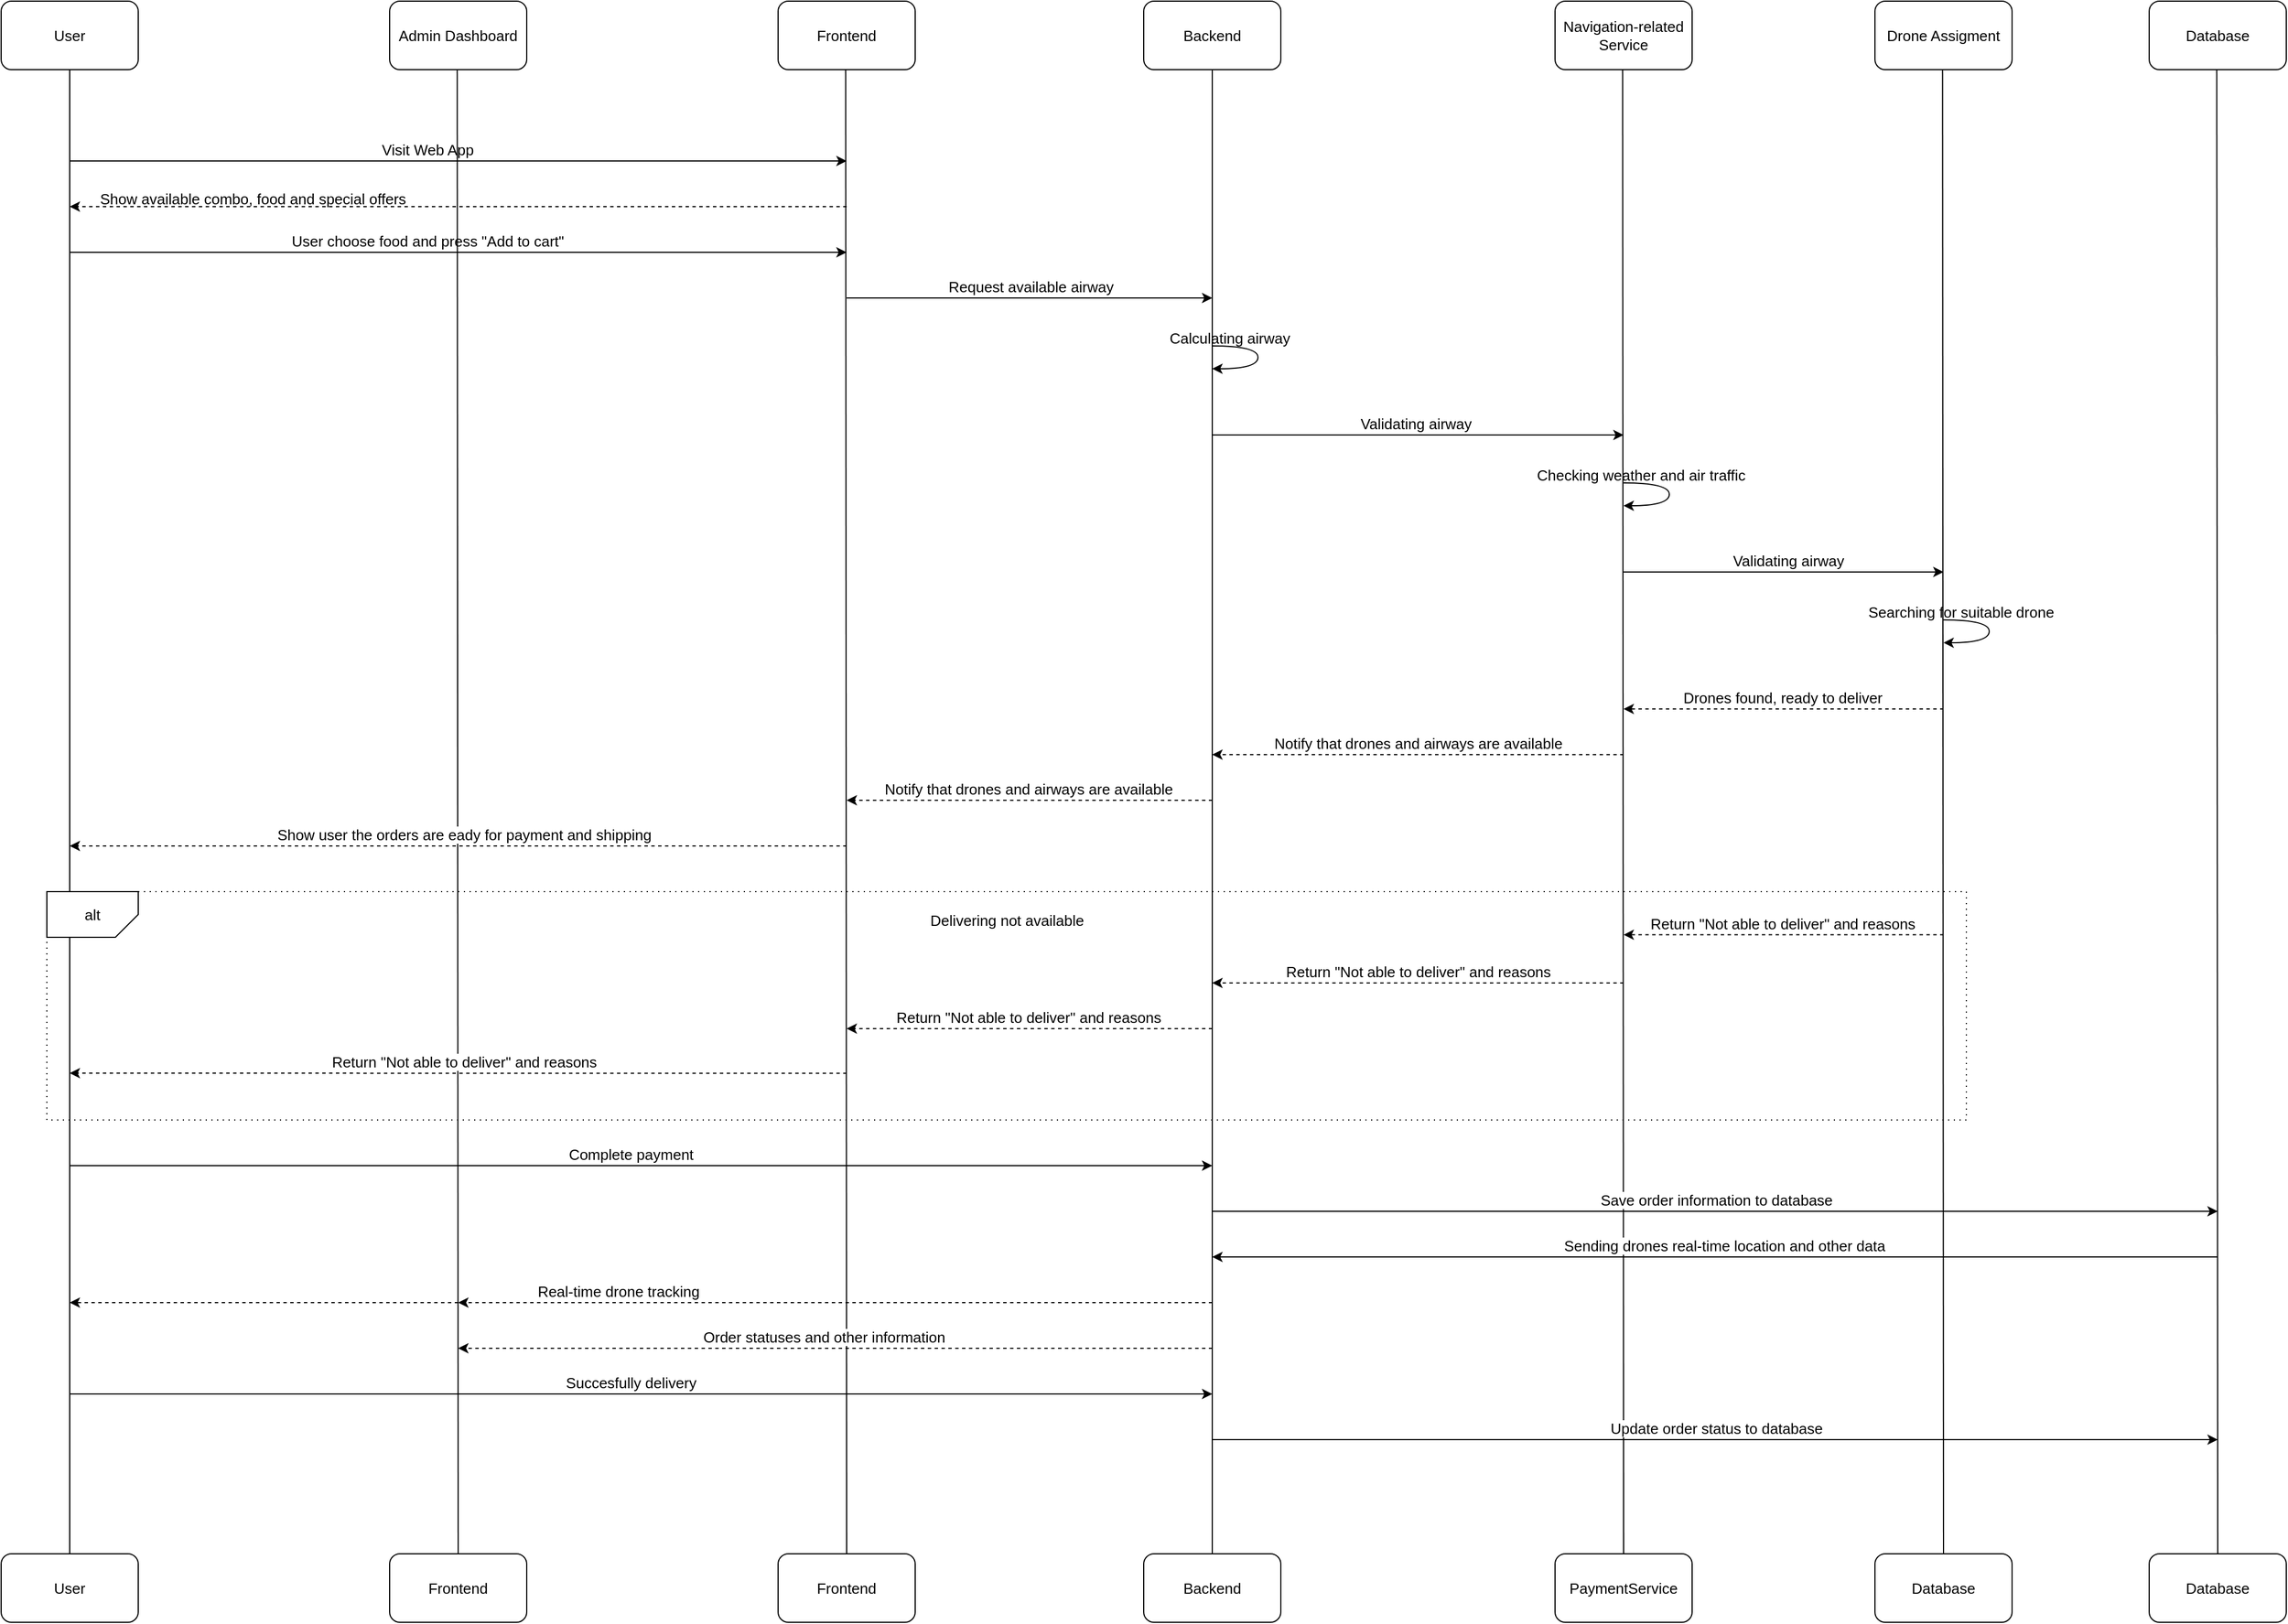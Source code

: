 <mxfile version="28.2.5">
  <diagram name="Page-1" id="935gk-mgyDyj7o7sxAbQ">
    <mxGraphModel dx="2471" dy="1357" grid="1" gridSize="10" guides="1" tooltips="1" connect="1" arrows="1" fold="1" page="1" pageScale="1" pageWidth="2000" pageHeight="2000" math="0" shadow="0">
      <root>
        <mxCell id="0" />
        <mxCell id="1" parent="0" />
        <mxCell id="0PlHV3OxmcAFYTyNckas-52" value="" style="rounded=0;whiteSpace=wrap;html=1;fillColor=none;dashed=1;dashPattern=1 4;fontSize=13;" vertex="1" parent="1">
          <mxGeometry x="160" y="920" width="1680" height="200" as="geometry" />
        </mxCell>
        <mxCell id="0PlHV3OxmcAFYTyNckas-15" value="" style="endArrow=classic;html=1;rounded=0;fontSize=13;" edge="1" parent="1">
          <mxGeometry width="50" height="50" relative="1" as="geometry">
            <mxPoint x="180" y="280" as="sourcePoint" />
            <mxPoint x="860" y="280" as="targetPoint" />
          </mxGeometry>
        </mxCell>
        <mxCell id="0PlHV3OxmcAFYTyNckas-16" value="Visit Web App" style="edgeLabel;html=1;align=center;verticalAlign=middle;resizable=0;points=[];fontSize=13;" vertex="1" connectable="0" parent="0PlHV3OxmcAFYTyNckas-15">
          <mxGeometry x="-0.158" y="5" relative="1" as="geometry">
            <mxPoint x="26" y="-5" as="offset" />
          </mxGeometry>
        </mxCell>
        <mxCell id="0PlHV3OxmcAFYTyNckas-18" value="" style="endArrow=classic;html=1;rounded=0;dashed=1;fontSize=13;" edge="1" parent="1">
          <mxGeometry width="50" height="50" relative="1" as="geometry">
            <mxPoint x="860" y="320" as="sourcePoint" />
            <mxPoint x="180" y="320" as="targetPoint" />
          </mxGeometry>
        </mxCell>
        <mxCell id="0PlHV3OxmcAFYTyNckas-19" value="Show available combo, food and special offers" style="text;html=1;align=center;verticalAlign=middle;resizable=0;points=[];autosize=1;strokeColor=none;fillColor=none;fontSize=13;" vertex="1" parent="1">
          <mxGeometry x="195" y="298" width="290" height="30" as="geometry" />
        </mxCell>
        <mxCell id="0PlHV3OxmcAFYTyNckas-7" value="" style="endArrow=none;html=1;rounded=0;entryX=0.5;entryY=1;entryDx=0;entryDy=0;movable=1;resizable=1;rotatable=1;deletable=1;editable=1;locked=0;connectable=1;exitX=0.5;exitY=0;exitDx=0;exitDy=0;fontSize=13;" edge="1" parent="1" source="0PlHV3OxmcAFYTyNckas-80" target="0PlHV3OxmcAFYTyNckas-1">
          <mxGeometry width="50" height="50" relative="1" as="geometry">
            <mxPoint x="180" y="1480" as="sourcePoint" />
            <mxPoint x="500" y="390" as="targetPoint" />
          </mxGeometry>
        </mxCell>
        <mxCell id="0PlHV3OxmcAFYTyNckas-1" value="User" style="rounded=1;whiteSpace=wrap;html=1;movable=1;resizable=1;rotatable=1;deletable=1;editable=1;locked=0;connectable=1;fontSize=13;" vertex="1" parent="1">
          <mxGeometry x="120" y="140" width="120" height="60" as="geometry" />
        </mxCell>
        <mxCell id="0PlHV3OxmcAFYTyNckas-2" value="Frontend" style="rounded=1;whiteSpace=wrap;html=1;movable=1;resizable=1;rotatable=1;deletable=1;editable=1;locked=0;connectable=1;fontSize=13;" vertex="1" parent="1">
          <mxGeometry x="800" y="140" width="120" height="60" as="geometry" />
        </mxCell>
        <mxCell id="0PlHV3OxmcAFYTyNckas-3" value="Backend" style="rounded=1;whiteSpace=wrap;html=1;movable=1;resizable=1;rotatable=1;deletable=1;editable=1;locked=0;connectable=1;fontSize=13;" vertex="1" parent="1">
          <mxGeometry x="1120" y="140" width="120" height="60" as="geometry" />
        </mxCell>
        <mxCell id="0PlHV3OxmcAFYTyNckas-4" value="Navigation-related Service" style="rounded=1;whiteSpace=wrap;html=1;movable=1;resizable=1;rotatable=1;deletable=1;editable=1;locked=0;connectable=1;fontSize=13;" vertex="1" parent="1">
          <mxGeometry x="1480" y="140" width="120" height="60" as="geometry" />
        </mxCell>
        <mxCell id="0PlHV3OxmcAFYTyNckas-6" value="Database" style="rounded=1;whiteSpace=wrap;html=1;movable=1;resizable=1;rotatable=1;deletable=1;editable=1;locked=0;connectable=1;fontSize=13;" vertex="1" parent="1">
          <mxGeometry x="2000" y="140" width="120" height="60" as="geometry" />
        </mxCell>
        <mxCell id="0PlHV3OxmcAFYTyNckas-8" value="" style="endArrow=none;html=1;rounded=0;entryX=0.5;entryY=1;entryDx=0;entryDy=0;movable=1;resizable=1;rotatable=1;deletable=1;editable=1;locked=0;connectable=1;exitX=0.5;exitY=0;exitDx=0;exitDy=0;fontSize=13;" edge="1" parent="1" source="0PlHV3OxmcAFYTyNckas-81">
          <mxGeometry width="50" height="50" relative="1" as="geometry">
            <mxPoint x="859" y="1480" as="sourcePoint" />
            <mxPoint x="859.17" y="200" as="targetPoint" />
          </mxGeometry>
        </mxCell>
        <mxCell id="0PlHV3OxmcAFYTyNckas-9" value="" style="endArrow=none;html=1;rounded=0;entryX=0.5;entryY=1;entryDx=0;entryDy=0;movable=1;resizable=1;rotatable=1;deletable=1;editable=1;locked=0;connectable=1;exitX=0.5;exitY=0;exitDx=0;exitDy=0;fontSize=13;" edge="1" parent="1" source="0PlHV3OxmcAFYTyNckas-82">
          <mxGeometry width="50" height="50" relative="1" as="geometry">
            <mxPoint x="1180" y="1480" as="sourcePoint" />
            <mxPoint x="1180" y="200" as="targetPoint" />
          </mxGeometry>
        </mxCell>
        <mxCell id="0PlHV3OxmcAFYTyNckas-10" value="" style="endArrow=none;html=1;rounded=0;entryX=0.5;entryY=1;entryDx=0;entryDy=0;movable=1;resizable=1;rotatable=1;deletable=1;editable=1;locked=0;connectable=1;exitX=0.5;exitY=0;exitDx=0;exitDy=0;fontSize=13;" edge="1" parent="1" source="0PlHV3OxmcAFYTyNckas-83">
          <mxGeometry width="50" height="50" relative="1" as="geometry">
            <mxPoint x="1540" y="1480" as="sourcePoint" />
            <mxPoint x="1539.17" y="200" as="targetPoint" />
          </mxGeometry>
        </mxCell>
        <mxCell id="0PlHV3OxmcAFYTyNckas-12" value="" style="endArrow=none;html=1;rounded=0;entryX=0.5;entryY=1;entryDx=0;entryDy=0;movable=1;resizable=1;rotatable=1;deletable=1;editable=1;locked=0;connectable=1;exitX=0.5;exitY=0;exitDx=0;exitDy=0;fontSize=13;" edge="1" parent="1" source="0PlHV3OxmcAFYTyNckas-85">
          <mxGeometry width="50" height="50" relative="1" as="geometry">
            <mxPoint x="2059" y="1480" as="sourcePoint" />
            <mxPoint x="2059.17" y="200" as="targetPoint" />
          </mxGeometry>
        </mxCell>
        <mxCell id="0PlHV3OxmcAFYTyNckas-20" value="" style="endArrow=classic;html=1;rounded=0;movable=1;resizable=1;rotatable=1;deletable=1;editable=1;locked=0;connectable=1;fontSize=13;" edge="1" parent="1">
          <mxGeometry width="50" height="50" relative="1" as="geometry">
            <mxPoint x="180" y="360" as="sourcePoint" />
            <mxPoint x="860" y="360" as="targetPoint" />
          </mxGeometry>
        </mxCell>
        <mxCell id="0PlHV3OxmcAFYTyNckas-21" value="User choose food and press &quot;Add to cart&quot;" style="edgeLabel;html=1;align=center;verticalAlign=middle;resizable=0;points=[];fontSize=13;" vertex="1" connectable="0" parent="0PlHV3OxmcAFYTyNckas-20">
          <mxGeometry x="-0.158" y="5" relative="1" as="geometry">
            <mxPoint x="26" y="-5" as="offset" />
          </mxGeometry>
        </mxCell>
        <mxCell id="0PlHV3OxmcAFYTyNckas-23" value="" style="endArrow=classic;html=1;rounded=0;movable=1;resizable=1;rotatable=1;deletable=1;editable=1;locked=0;connectable=1;fontSize=13;" edge="1" parent="1">
          <mxGeometry width="50" height="50" relative="1" as="geometry">
            <mxPoint x="860" y="400" as="sourcePoint" />
            <mxPoint x="1180" y="400" as="targetPoint" />
          </mxGeometry>
        </mxCell>
        <mxCell id="0PlHV3OxmcAFYTyNckas-24" value="Request available airway" style="edgeLabel;html=1;align=center;verticalAlign=middle;resizable=0;points=[];fontSize=13;" vertex="1" connectable="0" parent="0PlHV3OxmcAFYTyNckas-23">
          <mxGeometry x="-0.158" y="5" relative="1" as="geometry">
            <mxPoint x="26" y="-5" as="offset" />
          </mxGeometry>
        </mxCell>
        <mxCell id="0PlHV3OxmcAFYTyNckas-29" value="" style="group;fontSize=13;" vertex="1" connectable="0" parent="1">
          <mxGeometry x="1130" y="420" width="135" height="42" as="geometry" />
        </mxCell>
        <mxCell id="0PlHV3OxmcAFYTyNckas-26" value="" style="endArrow=classic;html=1;rounded=0;edgeStyle=orthogonalEdgeStyle;curved=1;fontSize=13;" edge="1" parent="0PlHV3OxmcAFYTyNckas-29">
          <mxGeometry width="50" height="50" relative="1" as="geometry">
            <mxPoint x="50" y="22" as="sourcePoint" />
            <mxPoint x="50" y="42" as="targetPoint" />
            <Array as="points">
              <mxPoint x="90" y="22" />
              <mxPoint x="90" y="42" />
            </Array>
          </mxGeometry>
        </mxCell>
        <mxCell id="0PlHV3OxmcAFYTyNckas-28" value="Calculating airway" style="text;html=1;align=center;verticalAlign=middle;resizable=0;points=[];autosize=1;strokeColor=none;fillColor=none;fontSize=13;" vertex="1" parent="0PlHV3OxmcAFYTyNckas-29">
          <mxGeometry width="130" height="30" as="geometry" />
        </mxCell>
        <mxCell id="0PlHV3OxmcAFYTyNckas-31" value="" style="endArrow=classic;html=1;rounded=0;movable=1;resizable=1;rotatable=1;deletable=1;editable=1;locked=0;connectable=1;fontSize=13;" edge="1" parent="1">
          <mxGeometry width="50" height="50" relative="1" as="geometry">
            <mxPoint x="1180" y="520" as="sourcePoint" />
            <mxPoint x="1540" y="520" as="targetPoint" />
          </mxGeometry>
        </mxCell>
        <mxCell id="0PlHV3OxmcAFYTyNckas-32" value="Validating airway" style="edgeLabel;html=1;align=center;verticalAlign=middle;resizable=0;points=[];fontSize=13;" vertex="1" connectable="0" parent="0PlHV3OxmcAFYTyNckas-31">
          <mxGeometry x="-0.158" y="5" relative="1" as="geometry">
            <mxPoint x="26" y="-5" as="offset" />
          </mxGeometry>
        </mxCell>
        <mxCell id="0PlHV3OxmcAFYTyNckas-54" value="alt" style="shape=card;whiteSpace=wrap;html=1;direction=south;flipV=1;fillColor=default;size=20;fontSize=13;" vertex="1" parent="1">
          <mxGeometry x="160" y="920" width="80" height="40" as="geometry" />
        </mxCell>
        <mxCell id="0PlHV3OxmcAFYTyNckas-61" value="Delivering not available" style="text;html=1;align=center;verticalAlign=middle;resizable=0;points=[];autosize=1;strokeColor=none;fillColor=none;fontSize=13;" vertex="1" parent="1">
          <mxGeometry x="920" y="930" width="160" height="30" as="geometry" />
        </mxCell>
        <mxCell id="0PlHV3OxmcAFYTyNckas-75" value="" style="endArrow=classic;html=1;rounded=0;movable=1;resizable=1;rotatable=1;deletable=1;editable=1;locked=0;connectable=1;fontSize=13;" edge="1" parent="1">
          <mxGeometry width="50" height="50" relative="1" as="geometry">
            <mxPoint x="180" y="1160" as="sourcePoint" />
            <mxPoint x="1180" y="1160" as="targetPoint" />
          </mxGeometry>
        </mxCell>
        <mxCell id="0PlHV3OxmcAFYTyNckas-76" value="Complete payment" style="edgeLabel;html=1;align=center;verticalAlign=middle;resizable=0;points=[];fontSize=13;" vertex="1" connectable="0" parent="0PlHV3OxmcAFYTyNckas-75">
          <mxGeometry x="-0.158" y="5" relative="1" as="geometry">
            <mxPoint x="70" y="-5" as="offset" />
          </mxGeometry>
        </mxCell>
        <mxCell id="0PlHV3OxmcAFYTyNckas-80" value="User" style="rounded=1;whiteSpace=wrap;html=1;movable=1;resizable=1;rotatable=1;deletable=1;editable=1;locked=0;connectable=1;fontSize=13;" vertex="1" parent="1">
          <mxGeometry x="120" y="1500" width="120" height="60" as="geometry" />
        </mxCell>
        <mxCell id="0PlHV3OxmcAFYTyNckas-81" value="Frontend" style="rounded=1;whiteSpace=wrap;html=1;movable=1;resizable=1;rotatable=1;deletable=1;editable=1;locked=0;connectable=1;fontSize=13;" vertex="1" parent="1">
          <mxGeometry x="800" y="1500" width="120" height="60" as="geometry" />
        </mxCell>
        <mxCell id="0PlHV3OxmcAFYTyNckas-82" value="Backend" style="rounded=1;whiteSpace=wrap;html=1;movable=1;resizable=1;rotatable=1;deletable=1;editable=1;locked=0;connectable=1;fontSize=13;" vertex="1" parent="1">
          <mxGeometry x="1120" y="1500" width="120" height="60" as="geometry" />
        </mxCell>
        <mxCell id="0PlHV3OxmcAFYTyNckas-83" value="PaymentService" style="rounded=1;whiteSpace=wrap;html=1;movable=1;resizable=1;rotatable=1;deletable=1;editable=1;locked=0;connectable=1;fontSize=13;" vertex="1" parent="1">
          <mxGeometry x="1480" y="1500" width="120" height="60" as="geometry" />
        </mxCell>
        <mxCell id="0PlHV3OxmcAFYTyNckas-85" value="Database" style="rounded=1;whiteSpace=wrap;html=1;movable=1;resizable=1;rotatable=1;deletable=1;editable=1;locked=0;connectable=1;fontSize=13;" vertex="1" parent="1">
          <mxGeometry x="2000" y="1500" width="120" height="60" as="geometry" />
        </mxCell>
        <mxCell id="0PlHV3OxmcAFYTyNckas-86" value="Drone Assigment" style="rounded=1;whiteSpace=wrap;html=1;movable=1;resizable=1;rotatable=1;deletable=1;editable=1;locked=0;connectable=1;fontSize=13;" vertex="1" parent="1">
          <mxGeometry x="1760" y="140" width="120" height="60" as="geometry" />
        </mxCell>
        <mxCell id="0PlHV3OxmcAFYTyNckas-87" value="" style="endArrow=none;html=1;rounded=0;entryX=0.5;entryY=1;entryDx=0;entryDy=0;movable=1;resizable=1;rotatable=1;deletable=1;editable=1;locked=0;connectable=1;exitX=0.5;exitY=0;exitDx=0;exitDy=0;fontSize=13;" edge="1" parent="1" source="0PlHV3OxmcAFYTyNckas-88">
          <mxGeometry width="50" height="50" relative="1" as="geometry">
            <mxPoint x="1819" y="1480" as="sourcePoint" />
            <mxPoint x="1819.17" y="200" as="targetPoint" />
          </mxGeometry>
        </mxCell>
        <mxCell id="0PlHV3OxmcAFYTyNckas-88" value="Database" style="rounded=1;whiteSpace=wrap;html=1;movable=1;resizable=1;rotatable=1;deletable=1;editable=1;locked=0;connectable=1;fontSize=13;" vertex="1" parent="1">
          <mxGeometry x="1760" y="1500" width="120" height="60" as="geometry" />
        </mxCell>
        <mxCell id="0PlHV3OxmcAFYTyNckas-93" value="Admin Dashboard" style="rounded=1;whiteSpace=wrap;html=1;movable=1;resizable=1;rotatable=1;deletable=1;editable=1;locked=0;connectable=1;fontSize=13;" vertex="1" parent="1">
          <mxGeometry x="460" y="140" width="120" height="60" as="geometry" />
        </mxCell>
        <mxCell id="0PlHV3OxmcAFYTyNckas-94" value="" style="endArrow=none;html=1;rounded=0;entryX=0.5;entryY=1;entryDx=0;entryDy=0;movable=1;resizable=1;rotatable=1;deletable=1;editable=1;locked=0;connectable=1;exitX=0.5;exitY=0;exitDx=0;exitDy=0;fontSize=13;" edge="1" parent="1" source="0PlHV3OxmcAFYTyNckas-95">
          <mxGeometry width="50" height="50" relative="1" as="geometry">
            <mxPoint x="519" y="1480" as="sourcePoint" />
            <mxPoint x="519.17" y="200" as="targetPoint" />
          </mxGeometry>
        </mxCell>
        <mxCell id="0PlHV3OxmcAFYTyNckas-95" value="Frontend" style="rounded=1;whiteSpace=wrap;html=1;movable=1;resizable=1;rotatable=1;deletable=1;editable=1;locked=0;connectable=1;fontSize=13;" vertex="1" parent="1">
          <mxGeometry x="460" y="1500" width="120" height="60" as="geometry" />
        </mxCell>
        <mxCell id="0PlHV3OxmcAFYTyNckas-96" value="" style="group;fontSize=13;" vertex="1" connectable="0" parent="1">
          <mxGeometry x="1490" y="540" width="170" height="42" as="geometry" />
        </mxCell>
        <mxCell id="0PlHV3OxmcAFYTyNckas-97" value="" style="endArrow=classic;html=1;rounded=0;edgeStyle=orthogonalEdgeStyle;curved=1;fontSize=13;" edge="1" parent="0PlHV3OxmcAFYTyNckas-96">
          <mxGeometry width="50" height="50" relative="1" as="geometry">
            <mxPoint x="50" y="22" as="sourcePoint" />
            <mxPoint x="50" y="42" as="targetPoint" />
            <Array as="points">
              <mxPoint x="90" y="22" />
              <mxPoint x="90" y="42" />
            </Array>
          </mxGeometry>
        </mxCell>
        <mxCell id="0PlHV3OxmcAFYTyNckas-98" value="Checking weather and air traffic" style="text;html=1;align=center;verticalAlign=middle;resizable=0;points=[];autosize=1;strokeColor=none;fillColor=none;fontSize=13;" vertex="1" parent="0PlHV3OxmcAFYTyNckas-96">
          <mxGeometry x="-40" width="210" height="30" as="geometry" />
        </mxCell>
        <mxCell id="0PlHV3OxmcAFYTyNckas-99" value="" style="endArrow=classic;html=1;rounded=0;movable=1;resizable=1;rotatable=1;deletable=1;editable=1;locked=0;connectable=1;fontSize=13;" edge="1" parent="1">
          <mxGeometry width="50" height="50" relative="1" as="geometry">
            <mxPoint x="1540" y="640" as="sourcePoint" />
            <mxPoint x="1820" y="640" as="targetPoint" />
          </mxGeometry>
        </mxCell>
        <mxCell id="0PlHV3OxmcAFYTyNckas-100" value="Validating airway" style="edgeLabel;html=1;align=center;verticalAlign=middle;resizable=0;points=[];fontSize=13;" vertex="1" connectable="0" parent="0PlHV3OxmcAFYTyNckas-99">
          <mxGeometry x="-0.158" y="5" relative="1" as="geometry">
            <mxPoint x="26" y="-5" as="offset" />
          </mxGeometry>
        </mxCell>
        <mxCell id="0PlHV3OxmcAFYTyNckas-101" value="" style="group;fontSize=13;" vertex="1" connectable="0" parent="1">
          <mxGeometry x="1770" y="660" width="170" height="42" as="geometry" />
        </mxCell>
        <mxCell id="0PlHV3OxmcAFYTyNckas-102" value="" style="endArrow=classic;html=1;rounded=0;edgeStyle=orthogonalEdgeStyle;curved=1;fontSize=13;" edge="1" parent="0PlHV3OxmcAFYTyNckas-101">
          <mxGeometry width="50" height="50" relative="1" as="geometry">
            <mxPoint x="50" y="22" as="sourcePoint" />
            <mxPoint x="50" y="42" as="targetPoint" />
            <Array as="points">
              <mxPoint x="90" y="22" />
              <mxPoint x="90" y="42" />
            </Array>
          </mxGeometry>
        </mxCell>
        <mxCell id="0PlHV3OxmcAFYTyNckas-103" value="Searching for suitable drone" style="text;html=1;align=center;verticalAlign=middle;resizable=0;points=[];autosize=1;strokeColor=none;fillColor=none;fontSize=13;" vertex="1" parent="0PlHV3OxmcAFYTyNckas-101">
          <mxGeometry x="-30" width="190" height="30" as="geometry" />
        </mxCell>
        <mxCell id="0PlHV3OxmcAFYTyNckas-106" value="" style="endArrow=classic;html=1;rounded=0;fontSize=13;dashed=1;" edge="1" parent="1">
          <mxGeometry width="50" height="50" relative="1" as="geometry">
            <mxPoint x="1820" y="760" as="sourcePoint" />
            <mxPoint x="1540" y="760" as="targetPoint" />
          </mxGeometry>
        </mxCell>
        <mxCell id="0PlHV3OxmcAFYTyNckas-107" value="Drones found, ready to deliver" style="edgeLabel;html=1;align=center;verticalAlign=middle;resizable=0;points=[];fontSize=13;" vertex="1" connectable="0" parent="0PlHV3OxmcAFYTyNckas-106">
          <mxGeometry x="-0.031" y="-4" relative="1" as="geometry">
            <mxPoint x="-6" y="-6" as="offset" />
          </mxGeometry>
        </mxCell>
        <mxCell id="0PlHV3OxmcAFYTyNckas-110" value="" style="endArrow=classic;html=1;rounded=0;fontSize=13;dashed=1;" edge="1" parent="1">
          <mxGeometry width="50" height="50" relative="1" as="geometry">
            <mxPoint x="1540" y="800" as="sourcePoint" />
            <mxPoint x="1180" y="800" as="targetPoint" />
          </mxGeometry>
        </mxCell>
        <mxCell id="0PlHV3OxmcAFYTyNckas-111" value="Notify that drones and airways are available" style="edgeLabel;html=1;align=center;verticalAlign=middle;resizable=0;points=[];fontSize=13;" vertex="1" connectable="0" parent="0PlHV3OxmcAFYTyNckas-110">
          <mxGeometry x="-0.031" y="-4" relative="1" as="geometry">
            <mxPoint x="-6" y="-6" as="offset" />
          </mxGeometry>
        </mxCell>
        <mxCell id="0PlHV3OxmcAFYTyNckas-112" value="" style="endArrow=classic;html=1;rounded=0;fontSize=13;dashed=1;" edge="1" parent="1">
          <mxGeometry width="50" height="50" relative="1" as="geometry">
            <mxPoint x="1180" y="840" as="sourcePoint" />
            <mxPoint x="860" y="840" as="targetPoint" />
          </mxGeometry>
        </mxCell>
        <mxCell id="0PlHV3OxmcAFYTyNckas-113" value="Notify that drones and airways are available" style="edgeLabel;html=1;align=center;verticalAlign=middle;resizable=0;points=[];fontSize=13;" vertex="1" connectable="0" parent="0PlHV3OxmcAFYTyNckas-112">
          <mxGeometry x="-0.031" y="-4" relative="1" as="geometry">
            <mxPoint x="-6" y="-6" as="offset" />
          </mxGeometry>
        </mxCell>
        <mxCell id="0PlHV3OxmcAFYTyNckas-114" value="" style="endArrow=classic;html=1;rounded=0;fontSize=13;dashed=1;" edge="1" parent="1">
          <mxGeometry width="50" height="50" relative="1" as="geometry">
            <mxPoint x="860" y="880" as="sourcePoint" />
            <mxPoint x="180" y="880" as="targetPoint" />
          </mxGeometry>
        </mxCell>
        <mxCell id="0PlHV3OxmcAFYTyNckas-115" value="Show user the orders are eady for payment and shipping" style="edgeLabel;html=1;align=center;verticalAlign=middle;resizable=0;points=[];fontSize=13;" vertex="1" connectable="0" parent="0PlHV3OxmcAFYTyNckas-114">
          <mxGeometry x="-0.031" y="-4" relative="1" as="geometry">
            <mxPoint x="-6" y="-6" as="offset" />
          </mxGeometry>
        </mxCell>
        <mxCell id="0PlHV3OxmcAFYTyNckas-118" value="" style="endArrow=classic;html=1;rounded=0;fontSize=13;dashed=1;" edge="1" parent="1">
          <mxGeometry width="50" height="50" relative="1" as="geometry">
            <mxPoint x="1820" y="957.78" as="sourcePoint" />
            <mxPoint x="1540" y="957.78" as="targetPoint" />
          </mxGeometry>
        </mxCell>
        <mxCell id="0PlHV3OxmcAFYTyNckas-119" value="Return &quot;Not able to deliver&quot; and reasons" style="edgeLabel;html=1;align=center;verticalAlign=middle;resizable=0;points=[];fontSize=13;" vertex="1" connectable="0" parent="0PlHV3OxmcAFYTyNckas-118">
          <mxGeometry x="-0.031" y="-4" relative="1" as="geometry">
            <mxPoint x="-6" y="-6" as="offset" />
          </mxGeometry>
        </mxCell>
        <mxCell id="0PlHV3OxmcAFYTyNckas-120" value="" style="endArrow=classic;html=1;rounded=0;fontSize=13;dashed=1;" edge="1" parent="1">
          <mxGeometry width="50" height="50" relative="1" as="geometry">
            <mxPoint x="1540" y="1000" as="sourcePoint" />
            <mxPoint x="1180" y="1000" as="targetPoint" />
          </mxGeometry>
        </mxCell>
        <mxCell id="0PlHV3OxmcAFYTyNckas-121" value="Return &quot;Not able to deliver&quot; and reasons" style="edgeLabel;html=1;align=center;verticalAlign=middle;resizable=0;points=[];fontSize=13;" vertex="1" connectable="0" parent="0PlHV3OxmcAFYTyNckas-120">
          <mxGeometry x="-0.031" y="-4" relative="1" as="geometry">
            <mxPoint x="-6" y="-6" as="offset" />
          </mxGeometry>
        </mxCell>
        <mxCell id="0PlHV3OxmcAFYTyNckas-122" value="" style="endArrow=classic;html=1;rounded=0;fontSize=13;dashed=1;" edge="1" parent="1">
          <mxGeometry width="50" height="50" relative="1" as="geometry">
            <mxPoint x="1180" y="1040" as="sourcePoint" />
            <mxPoint x="860" y="1040" as="targetPoint" />
          </mxGeometry>
        </mxCell>
        <mxCell id="0PlHV3OxmcAFYTyNckas-123" value="Return &quot;Not able to deliver&quot; and reasons" style="edgeLabel;html=1;align=center;verticalAlign=middle;resizable=0;points=[];fontSize=13;" vertex="1" connectable="0" parent="0PlHV3OxmcAFYTyNckas-122">
          <mxGeometry x="-0.031" y="-4" relative="1" as="geometry">
            <mxPoint x="-6" y="-6" as="offset" />
          </mxGeometry>
        </mxCell>
        <mxCell id="0PlHV3OxmcAFYTyNckas-124" value="" style="endArrow=classic;html=1;rounded=0;fontSize=13;dashed=1;" edge="1" parent="1">
          <mxGeometry width="50" height="50" relative="1" as="geometry">
            <mxPoint x="860" y="1079.17" as="sourcePoint" />
            <mxPoint x="180" y="1079" as="targetPoint" />
          </mxGeometry>
        </mxCell>
        <mxCell id="0PlHV3OxmcAFYTyNckas-125" value="Return &quot;Not able to deliver&quot; and reasons" style="edgeLabel;html=1;align=center;verticalAlign=middle;resizable=0;points=[];fontSize=13;" vertex="1" connectable="0" parent="0PlHV3OxmcAFYTyNckas-124">
          <mxGeometry x="-0.031" y="-4" relative="1" as="geometry">
            <mxPoint x="-6" y="-6" as="offset" />
          </mxGeometry>
        </mxCell>
        <mxCell id="0PlHV3OxmcAFYTyNckas-126" value="" style="endArrow=classic;html=1;rounded=0;fontSize=13;" edge="1" parent="1">
          <mxGeometry width="50" height="50" relative="1" as="geometry">
            <mxPoint x="2060" y="1240" as="sourcePoint" />
            <mxPoint x="1180" y="1240" as="targetPoint" />
          </mxGeometry>
        </mxCell>
        <mxCell id="0PlHV3OxmcAFYTyNckas-127" value="Sending drones real-time location and other data" style="edgeLabel;html=1;align=center;verticalAlign=middle;resizable=0;points=[];fontSize=13;" vertex="1" connectable="0" parent="0PlHV3OxmcAFYTyNckas-126">
          <mxGeometry x="-0.031" y="-4" relative="1" as="geometry">
            <mxPoint x="-6" y="-6" as="offset" />
          </mxGeometry>
        </mxCell>
        <mxCell id="0PlHV3OxmcAFYTyNckas-128" value="" style="endArrow=classic;html=1;rounded=0;movable=1;resizable=1;rotatable=1;deletable=1;editable=1;locked=0;connectable=1;fontSize=13;" edge="1" parent="1">
          <mxGeometry width="50" height="50" relative="1" as="geometry">
            <mxPoint x="1180" y="1200" as="sourcePoint" />
            <mxPoint x="2060" y="1200" as="targetPoint" />
          </mxGeometry>
        </mxCell>
        <mxCell id="0PlHV3OxmcAFYTyNckas-129" value="Save order information to database" style="edgeLabel;html=1;align=center;verticalAlign=middle;resizable=0;points=[];fontSize=13;" vertex="1" connectable="0" parent="0PlHV3OxmcAFYTyNckas-128">
          <mxGeometry x="-0.158" y="5" relative="1" as="geometry">
            <mxPoint x="70" y="-5" as="offset" />
          </mxGeometry>
        </mxCell>
        <mxCell id="0PlHV3OxmcAFYTyNckas-130" value="" style="endArrow=classic;html=1;rounded=0;fontSize=13;dashed=1;" edge="1" parent="1">
          <mxGeometry width="50" height="50" relative="1" as="geometry">
            <mxPoint x="1180" y="1280" as="sourcePoint" />
            <mxPoint x="520" y="1280" as="targetPoint" />
          </mxGeometry>
        </mxCell>
        <mxCell id="0PlHV3OxmcAFYTyNckas-131" value="Real-time drone tracking" style="edgeLabel;html=1;align=center;verticalAlign=middle;resizable=0;points=[];fontSize=13;" vertex="1" connectable="0" parent="0PlHV3OxmcAFYTyNckas-130">
          <mxGeometry x="-0.031" y="-4" relative="1" as="geometry">
            <mxPoint x="-200" y="-6" as="offset" />
          </mxGeometry>
        </mxCell>
        <mxCell id="0PlHV3OxmcAFYTyNckas-132" value="" style="endArrow=classic;html=1;rounded=0;dashed=1;" edge="1" parent="1">
          <mxGeometry width="50" height="50" relative="1" as="geometry">
            <mxPoint x="520" y="1280" as="sourcePoint" />
            <mxPoint x="180" y="1280" as="targetPoint" />
          </mxGeometry>
        </mxCell>
        <mxCell id="0PlHV3OxmcAFYTyNckas-133" value="" style="endArrow=classic;html=1;rounded=0;fontSize=13;dashed=1;" edge="1" parent="1">
          <mxGeometry width="50" height="50" relative="1" as="geometry">
            <mxPoint x="1180" y="1320" as="sourcePoint" />
            <mxPoint x="520" y="1320" as="targetPoint" />
          </mxGeometry>
        </mxCell>
        <mxCell id="0PlHV3OxmcAFYTyNckas-134" value="Order statuses and other information" style="edgeLabel;html=1;align=center;verticalAlign=middle;resizable=0;points=[];fontSize=13;" vertex="1" connectable="0" parent="0PlHV3OxmcAFYTyNckas-133">
          <mxGeometry x="-0.031" y="-4" relative="1" as="geometry">
            <mxPoint x="-20" y="-6" as="offset" />
          </mxGeometry>
        </mxCell>
        <mxCell id="0PlHV3OxmcAFYTyNckas-135" value="" style="endArrow=classic;html=1;rounded=0;movable=1;resizable=1;rotatable=1;deletable=1;editable=1;locked=0;connectable=1;fontSize=13;" edge="1" parent="1">
          <mxGeometry width="50" height="50" relative="1" as="geometry">
            <mxPoint x="180" y="1360" as="sourcePoint" />
            <mxPoint x="1180" y="1360" as="targetPoint" />
          </mxGeometry>
        </mxCell>
        <mxCell id="0PlHV3OxmcAFYTyNckas-136" value="Succesfully delivery" style="edgeLabel;html=1;align=center;verticalAlign=middle;resizable=0;points=[];fontSize=13;" vertex="1" connectable="0" parent="0PlHV3OxmcAFYTyNckas-135">
          <mxGeometry x="-0.158" y="5" relative="1" as="geometry">
            <mxPoint x="70" y="-5" as="offset" />
          </mxGeometry>
        </mxCell>
        <mxCell id="0PlHV3OxmcAFYTyNckas-137" value="" style="endArrow=classic;html=1;rounded=0;movable=1;resizable=1;rotatable=1;deletable=1;editable=1;locked=0;connectable=1;fontSize=13;" edge="1" parent="1">
          <mxGeometry width="50" height="50" relative="1" as="geometry">
            <mxPoint x="1180" y="1400" as="sourcePoint" />
            <mxPoint x="2060" y="1400" as="targetPoint" />
          </mxGeometry>
        </mxCell>
        <mxCell id="0PlHV3OxmcAFYTyNckas-138" value="Update order status to database" style="edgeLabel;html=1;align=center;verticalAlign=middle;resizable=0;points=[];fontSize=13;" vertex="1" connectable="0" parent="0PlHV3OxmcAFYTyNckas-137">
          <mxGeometry x="-0.158" y="5" relative="1" as="geometry">
            <mxPoint x="70" y="-5" as="offset" />
          </mxGeometry>
        </mxCell>
      </root>
    </mxGraphModel>
  </diagram>
</mxfile>
